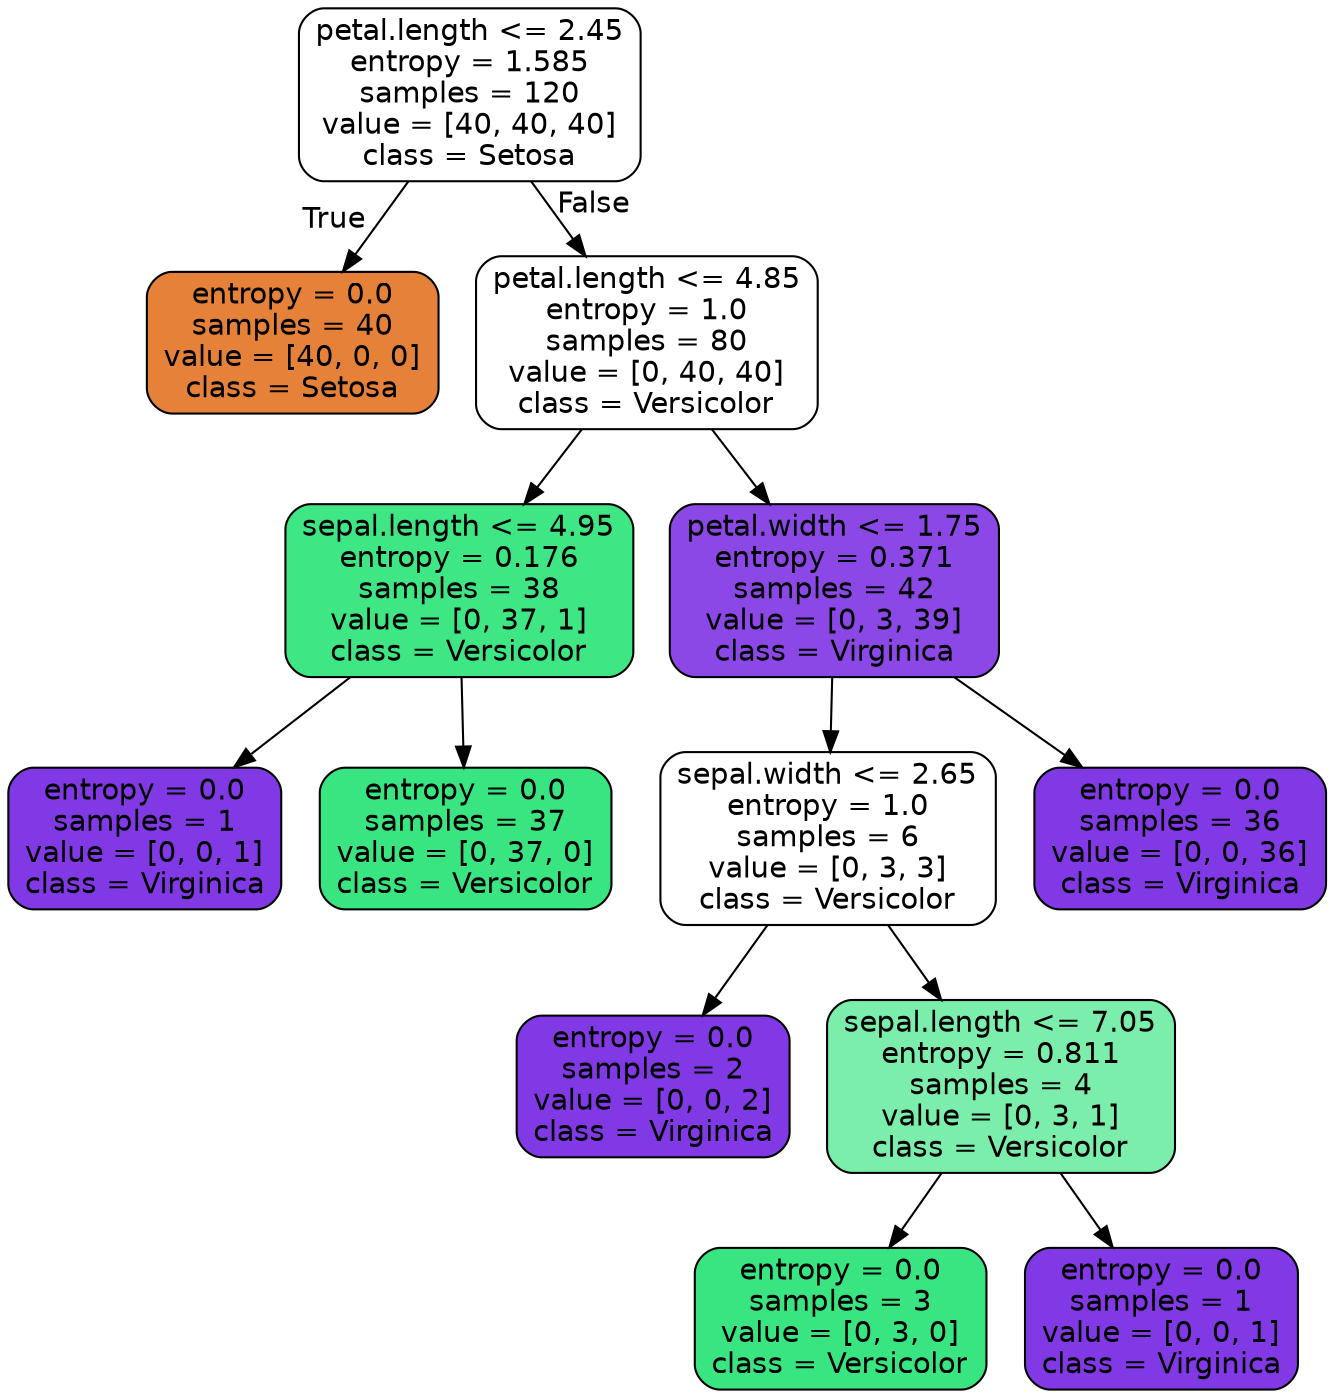 digraph Tree {
node [shape=box, style="filled, rounded", color="black", fontname="helvetica"] ;
edge [fontname="helvetica"] ;
0 [label="petal.length <= 2.45\nentropy = 1.585\nsamples = 120\nvalue = [40, 40, 40]\nclass = Setosa", fillcolor="#ffffff"] ;
1 [label="entropy = 0.0\nsamples = 40\nvalue = [40, 0, 0]\nclass = Setosa", fillcolor="#e58139"] ;
0 -> 1 [labeldistance=2.5, labelangle=45, headlabel="True"] ;
2 [label="petal.length <= 4.85\nentropy = 1.0\nsamples = 80\nvalue = [0, 40, 40]\nclass = Versicolor", fillcolor="#ffffff"] ;
0 -> 2 [labeldistance=2.5, labelangle=-45, headlabel="False"] ;
3 [label="sepal.length <= 4.95\nentropy = 0.176\nsamples = 38\nvalue = [0, 37, 1]\nclass = Versicolor", fillcolor="#3ee684"] ;
2 -> 3 ;
4 [label="entropy = 0.0\nsamples = 1\nvalue = [0, 0, 1]\nclass = Virginica", fillcolor="#8139e5"] ;
3 -> 4 ;
5 [label="entropy = 0.0\nsamples = 37\nvalue = [0, 37, 0]\nclass = Versicolor", fillcolor="#39e581"] ;
3 -> 5 ;
6 [label="petal.width <= 1.75\nentropy = 0.371\nsamples = 42\nvalue = [0, 3, 39]\nclass = Virginica", fillcolor="#8b48e7"] ;
2 -> 6 ;
7 [label="sepal.width <= 2.65\nentropy = 1.0\nsamples = 6\nvalue = [0, 3, 3]\nclass = Versicolor", fillcolor="#ffffff"] ;
6 -> 7 ;
8 [label="entropy = 0.0\nsamples = 2\nvalue = [0, 0, 2]\nclass = Virginica", fillcolor="#8139e5"] ;
7 -> 8 ;
9 [label="sepal.length <= 7.05\nentropy = 0.811\nsamples = 4\nvalue = [0, 3, 1]\nclass = Versicolor", fillcolor="#7beeab"] ;
7 -> 9 ;
10 [label="entropy = 0.0\nsamples = 3\nvalue = [0, 3, 0]\nclass = Versicolor", fillcolor="#39e581"] ;
9 -> 10 ;
11 [label="entropy = 0.0\nsamples = 1\nvalue = [0, 0, 1]\nclass = Virginica", fillcolor="#8139e5"] ;
9 -> 11 ;
12 [label="entropy = 0.0\nsamples = 36\nvalue = [0, 0, 36]\nclass = Virginica", fillcolor="#8139e5"] ;
6 -> 12 ;
}